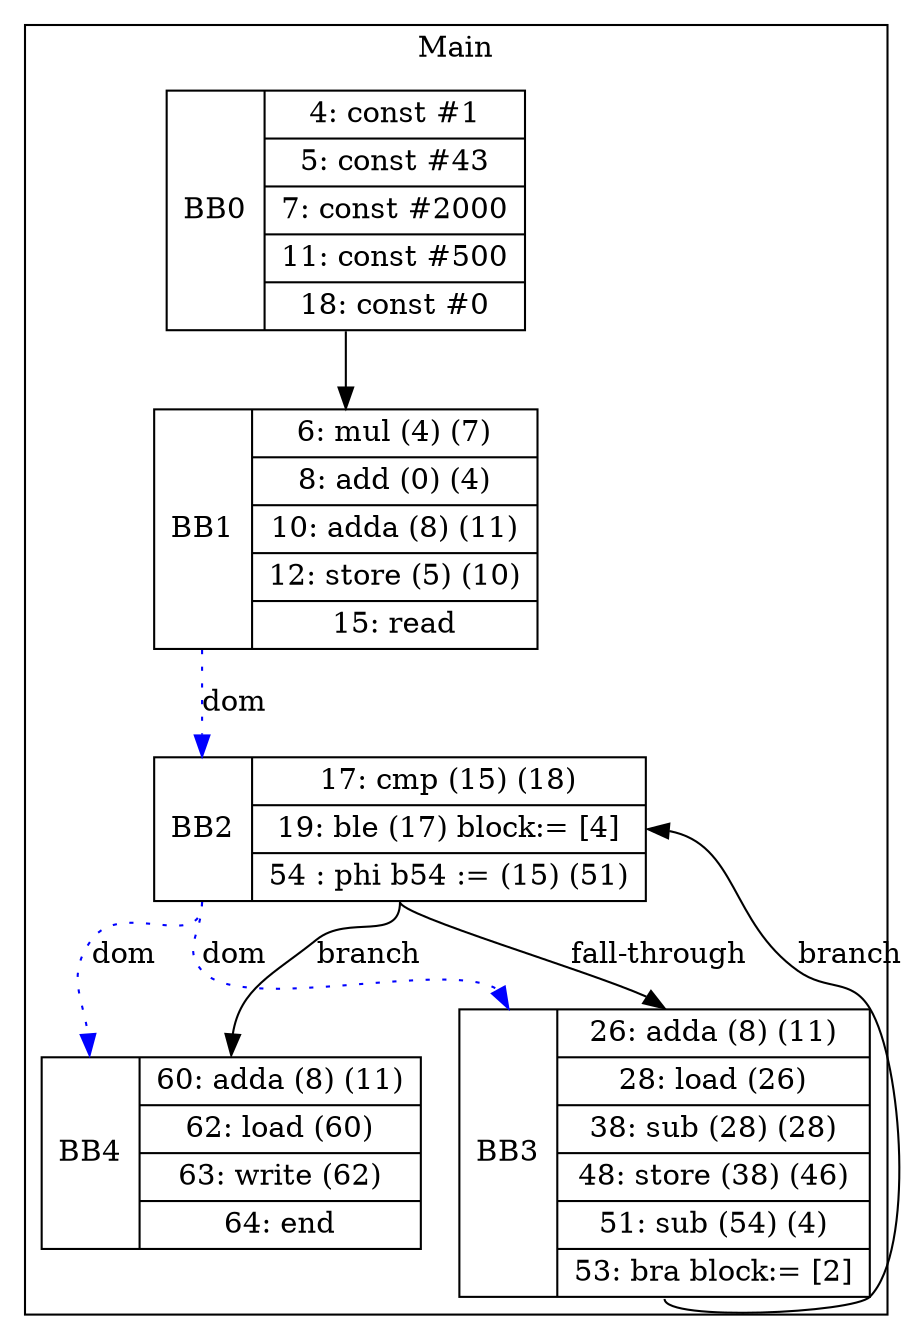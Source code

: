digraph G {
node [shape=record];
subgraph cluster_main{
label = "Main";
BB0 [shape=record, label="<b>BB0|{4: const #1|5: const #43|7: const #2000|11: const #500|18: const #0}"];
BB1 [shape=record, label="<b>BB1|{6: mul (4) (7)|8: add (0) (4)|10: adda (8) (11)|12: store (5) (10)|15: read}"];
BB2 [shape=record, label="<b>BB2|{17: cmp (15) (18)|19: ble (17) block:= [4]|54 : phi b54 := (15) (51)}"];
BB3 [shape=record, label="<b>BB3|{26: adda (8) (11)|28: load (26)|38: sub (28) (28)|48: store (38) (46)|51: sub (54) (4)|53: bra block:= [2]}"];
BB4 [shape=record, label="<b>BB4|{60: adda (8) (11)|62: load (60)|63: write (62)|64: end}"];
}
BB0:s -> BB1:n ;
BB2:b -> BB3:b [color=blue, style=dotted, label="dom"];
BB2:b -> BB4:b [color=blue, style=dotted, label="dom"];
BB1:b -> BB2:b [color=blue, style=dotted, label="dom"];
BB2:s -> BB4:n [label="branch"];
BB3:s -> BB2:e [label="branch"];
BB2:s -> BB3:n [label="fall-through"];
}
